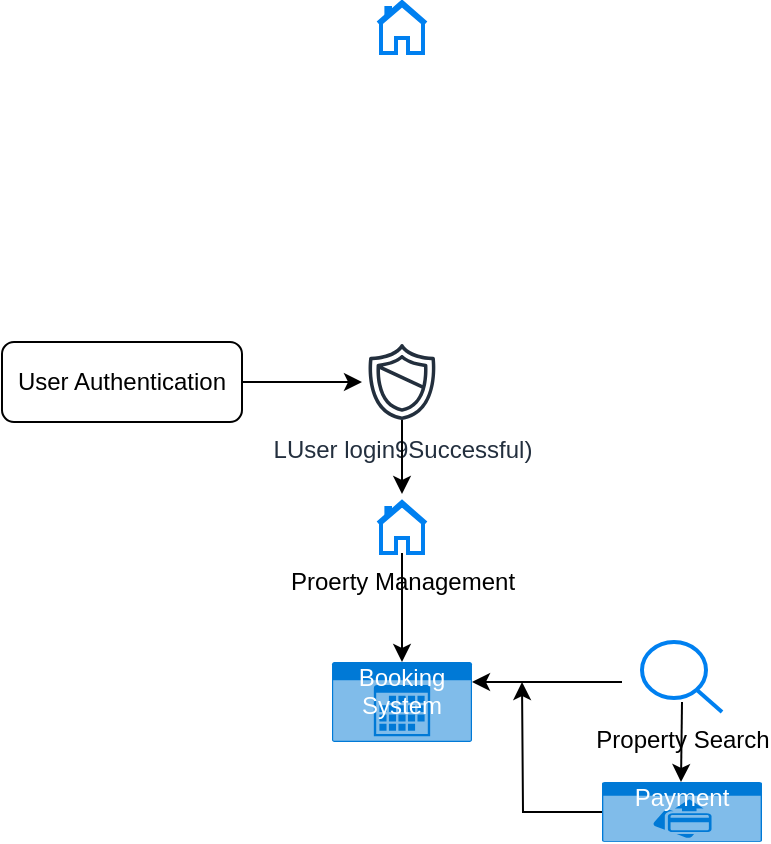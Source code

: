 <mxfile version="24.8.8">
  <diagram name="Page-1" id="1JQ0PoATRRroGaoTTLq4">
    <mxGraphModel dx="1053" dy="1705" grid="1" gridSize="10" guides="1" tooltips="1" connect="1" arrows="1" fold="1" page="1" pageScale="1" pageWidth="850" pageHeight="1100" math="0" shadow="0">
      <root>
        <mxCell id="0" />
        <mxCell id="1" parent="0" />
        <mxCell id="59YCk0tla1sRUp-CMKc6-1" value="User Authentication" style="rounded=1;whiteSpace=wrap;html=1;" vertex="1" parent="1">
          <mxGeometry x="40" y="20" width="120" height="40" as="geometry" />
        </mxCell>
        <mxCell id="59YCk0tla1sRUp-CMKc6-2" value="LUser login9Successful)" style="sketch=0;outlineConnect=0;fontColor=#232F3E;gradientColor=none;fillColor=#232F3D;strokeColor=none;dashed=0;verticalLabelPosition=bottom;verticalAlign=top;align=center;html=1;fontSize=12;fontStyle=0;aspect=fixed;pointerEvents=1;shape=mxgraph.aws4.shield2;" vertex="1" parent="1">
          <mxGeometry x="220" y="20" width="40" height="40" as="geometry" />
        </mxCell>
        <mxCell id="59YCk0tla1sRUp-CMKc6-3" value="" style="endArrow=classic;html=1;rounded=0;exitX=1;exitY=0.5;exitDx=0;exitDy=0;" edge="1" parent="1" source="59YCk0tla1sRUp-CMKc6-1" target="59YCk0tla1sRUp-CMKc6-2">
          <mxGeometry width="50" height="50" relative="1" as="geometry">
            <mxPoint x="400" y="340" as="sourcePoint" />
            <mxPoint x="450" y="290" as="targetPoint" />
            <Array as="points" />
          </mxGeometry>
        </mxCell>
        <mxCell id="59YCk0tla1sRUp-CMKc6-4" value="" style="html=1;verticalLabelPosition=bottom;align=center;labelBackgroundColor=#ffffff;verticalAlign=top;strokeWidth=2;strokeColor=#0080F0;shadow=0;dashed=0;shape=mxgraph.ios7.icons.home;" vertex="1" parent="1">
          <mxGeometry x="228" y="-150" width="24" height="25.5" as="geometry" />
        </mxCell>
        <mxCell id="59YCk0tla1sRUp-CMKc6-5" value="" style="endArrow=classic;html=1;rounded=0;" edge="1" parent="1" source="59YCk0tla1sRUp-CMKc6-2">
          <mxGeometry width="50" height="50" relative="1" as="geometry">
            <mxPoint x="170" y="90" as="sourcePoint" />
            <mxPoint x="240" y="96" as="targetPoint" />
            <Array as="points" />
          </mxGeometry>
        </mxCell>
        <mxCell id="59YCk0tla1sRUp-CMKc6-6" value="Proerty Management" style="html=1;verticalLabelPosition=bottom;align=center;labelBackgroundColor=#ffffff;verticalAlign=top;strokeWidth=2;strokeColor=#0080F0;shadow=0;dashed=0;shape=mxgraph.ios7.icons.home;" vertex="1" parent="1">
          <mxGeometry x="228" y="100" width="24" height="25.5" as="geometry" />
        </mxCell>
        <mxCell id="59YCk0tla1sRUp-CMKc6-7" value="Booking System" style="html=1;whiteSpace=wrap;strokeColor=none;fillColor=#0079D6;labelPosition=center;verticalLabelPosition=middle;verticalAlign=top;align=center;fontSize=12;outlineConnect=0;spacingTop=-6;fontColor=#FFFFFF;sketch=0;shape=mxgraph.sitemap.calendar;" vertex="1" parent="1">
          <mxGeometry x="205" y="180" width="70" height="40" as="geometry" />
        </mxCell>
        <mxCell id="59YCk0tla1sRUp-CMKc6-8" value="" style="endArrow=classic;html=1;rounded=0;entryX=0.5;entryY=0;entryDx=0;entryDy=0;entryPerimeter=0;" edge="1" parent="1" source="59YCk0tla1sRUp-CMKc6-6" target="59YCk0tla1sRUp-CMKc6-7">
          <mxGeometry width="50" height="50" relative="1" as="geometry">
            <mxPoint x="424" y="174" as="sourcePoint" />
            <mxPoint x="424" y="70" as="targetPoint" />
            <Array as="points" />
          </mxGeometry>
        </mxCell>
        <mxCell id="59YCk0tla1sRUp-CMKc6-9" value="" style="endArrow=classic;html=1;rounded=0;entryX=1;entryY=0.25;entryDx=0;entryDy=0;entryPerimeter=0;" edge="1" parent="1" target="59YCk0tla1sRUp-CMKc6-7">
          <mxGeometry width="50" height="50" relative="1" as="geometry">
            <mxPoint x="350" y="190" as="sourcePoint" />
            <mxPoint x="335" y="190" as="targetPoint" />
            <Array as="points" />
          </mxGeometry>
        </mxCell>
        <mxCell id="59YCk0tla1sRUp-CMKc6-10" value="Property Search" style="html=1;verticalLabelPosition=bottom;align=center;labelBackgroundColor=#ffffff;verticalAlign=top;strokeWidth=2;strokeColor=#0080F0;shadow=0;dashed=0;shape=mxgraph.ios7.icons.looking_glass;" vertex="1" parent="1">
          <mxGeometry x="360" y="170" width="40" height="35" as="geometry" />
        </mxCell>
        <mxCell id="59YCk0tla1sRUp-CMKc6-11" style="edgeStyle=orthogonalEdgeStyle;rounded=0;orthogonalLoop=1;jettySize=auto;html=1;" edge="1" parent="1" source="59YCk0tla1sRUp-CMKc6-12">
          <mxGeometry relative="1" as="geometry">
            <mxPoint x="300" y="190" as="targetPoint" />
          </mxGeometry>
        </mxCell>
        <mxCell id="59YCk0tla1sRUp-CMKc6-12" value="Payment" style="html=1;whiteSpace=wrap;strokeColor=none;fillColor=#0079D6;labelPosition=center;verticalLabelPosition=middle;verticalAlign=top;align=center;fontSize=12;outlineConnect=0;spacingTop=-6;fontColor=#FFFFFF;sketch=0;shape=mxgraph.sitemap.payment;" vertex="1" parent="1">
          <mxGeometry x="340" y="240" width="80" height="30" as="geometry" />
        </mxCell>
        <mxCell id="59YCk0tla1sRUp-CMKc6-13" value="" style="endArrow=classic;html=1;rounded=0;entryX=0.5;entryY=0;entryDx=0;entryDy=0;entryPerimeter=0;" edge="1" parent="1">
          <mxGeometry width="50" height="50" relative="1" as="geometry">
            <mxPoint x="380" y="200" as="sourcePoint" />
            <mxPoint x="379.5" y="240" as="targetPoint" />
            <Array as="points" />
          </mxGeometry>
        </mxCell>
      </root>
    </mxGraphModel>
  </diagram>
</mxfile>
